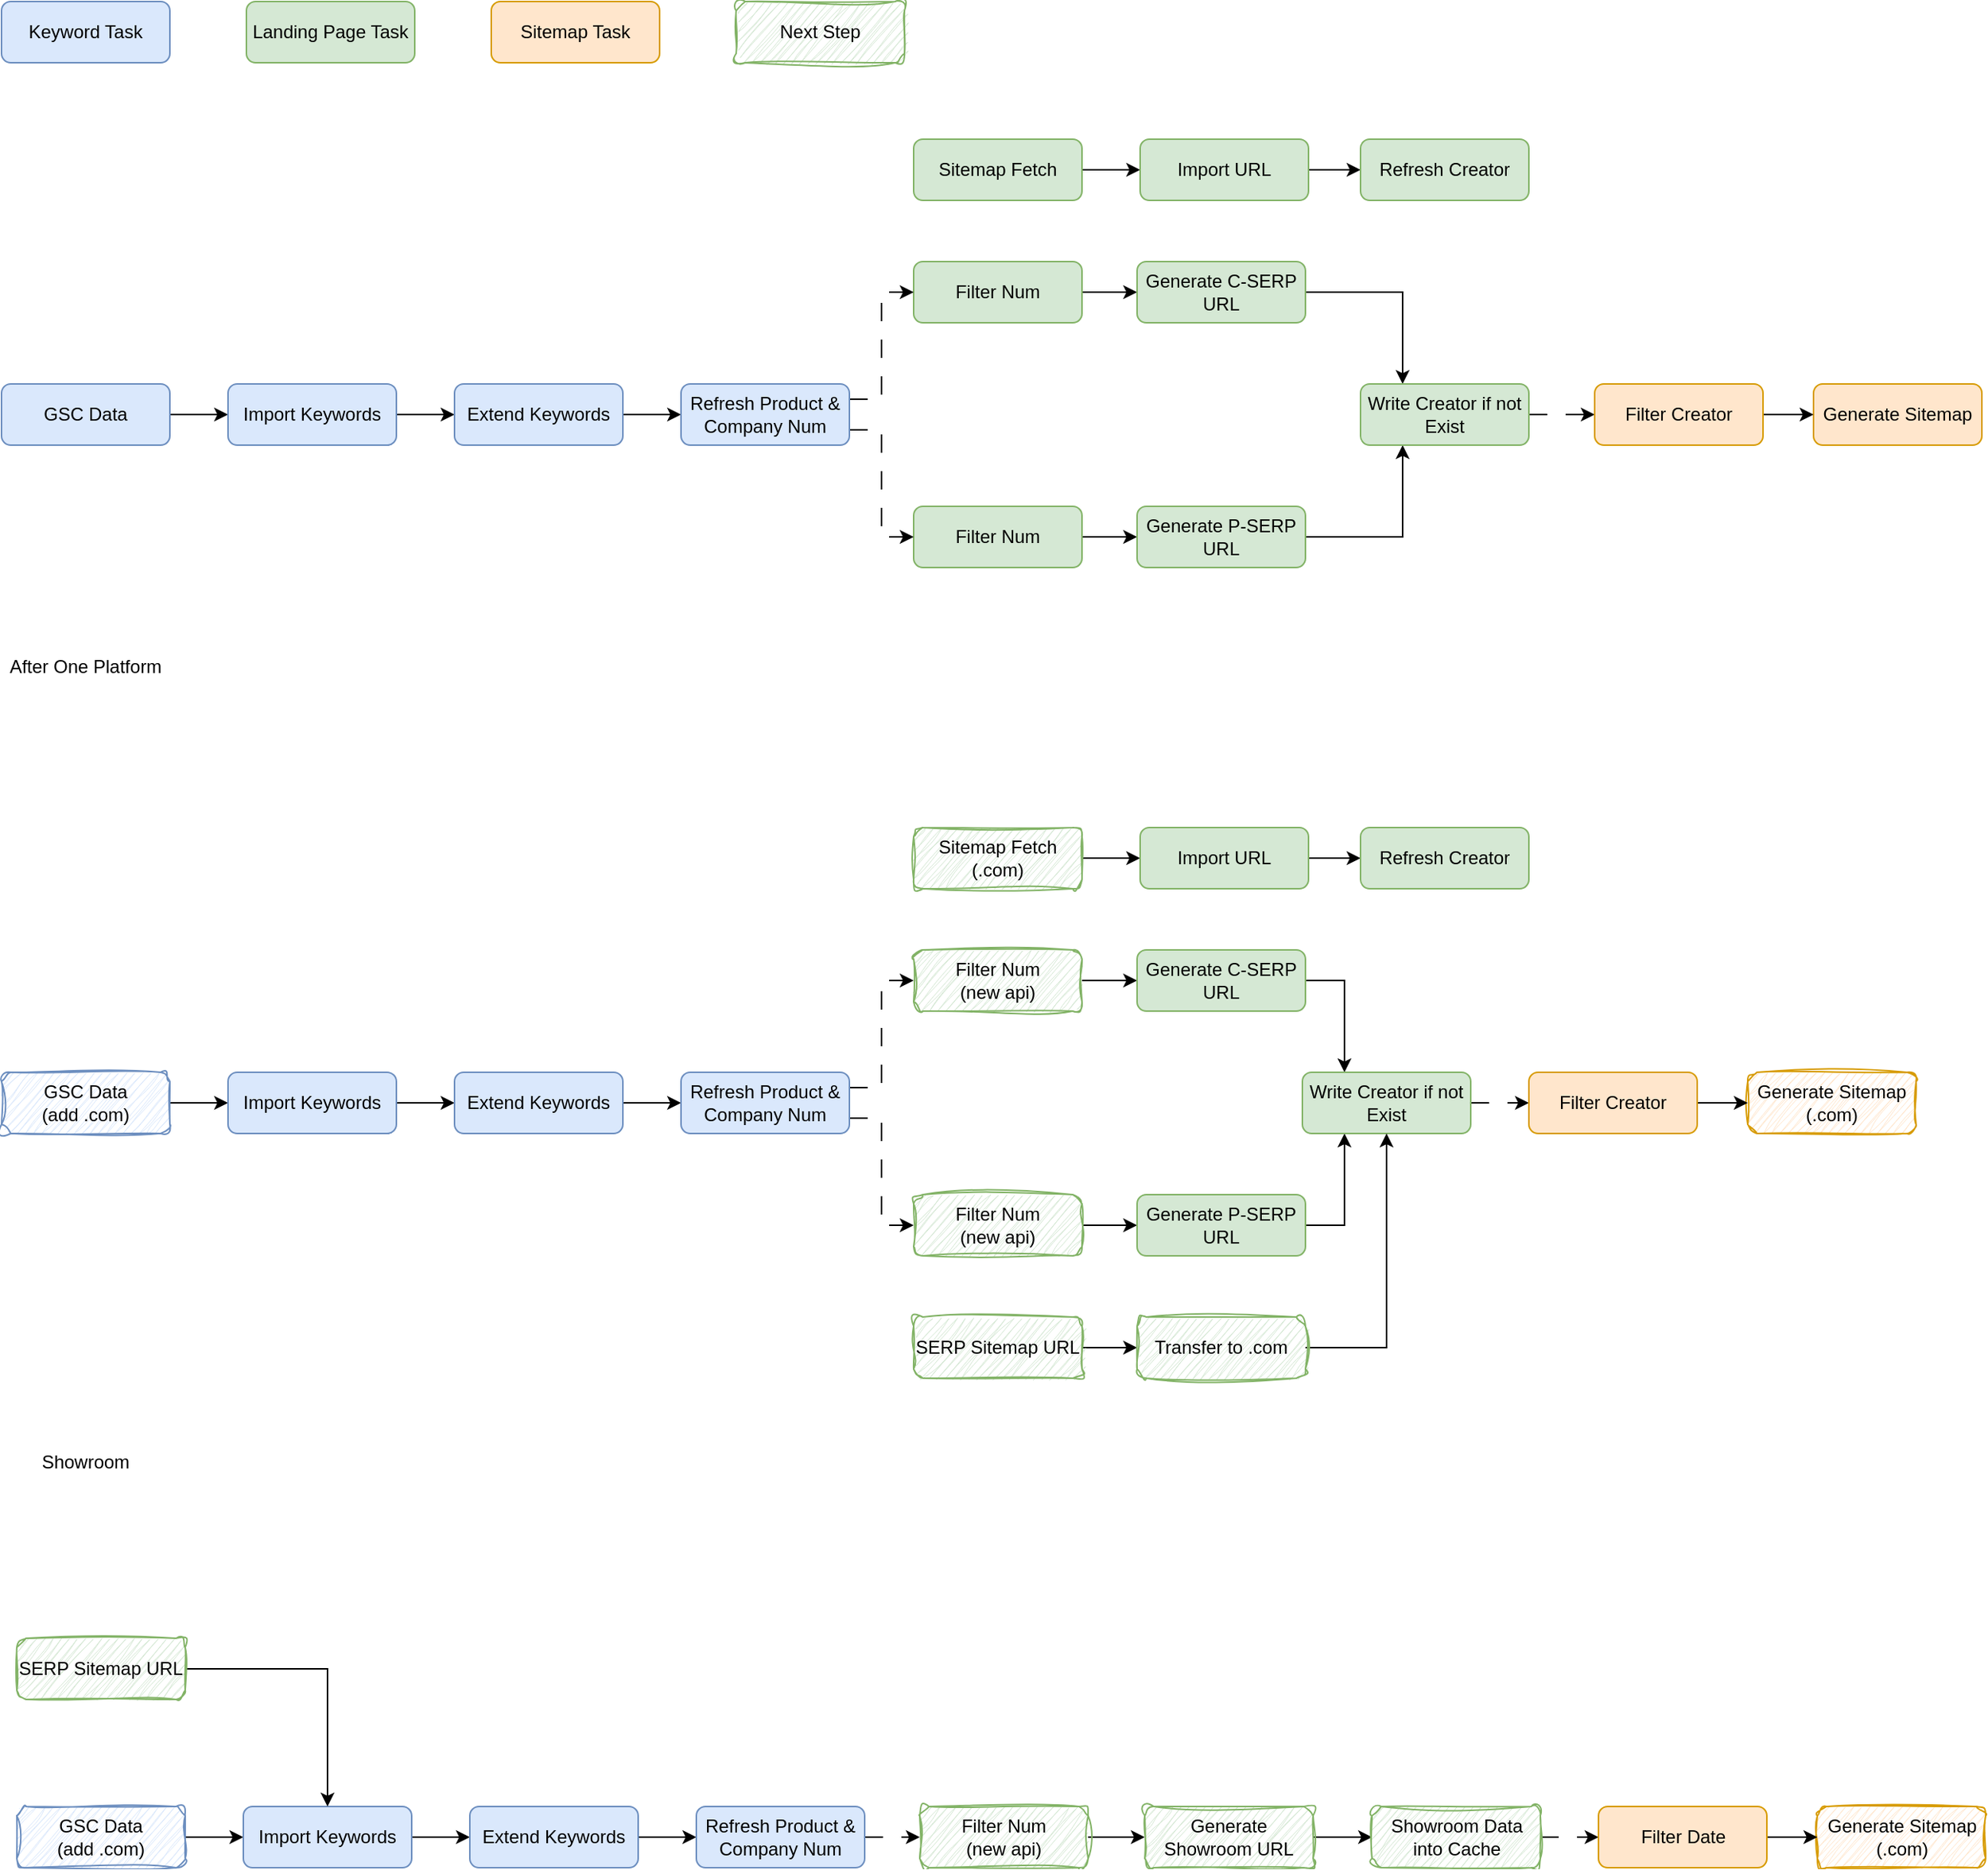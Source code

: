 <mxfile version="24.7.6">
  <diagram name="第 1 页" id="FKsdt8u9-RkYYhhdsaq5">
    <mxGraphModel dx="2261" dy="1831" grid="1" gridSize="10" guides="1" tooltips="1" connect="1" arrows="1" fold="1" page="1" pageScale="1" pageWidth="827" pageHeight="1169" math="0" shadow="0">
      <root>
        <mxCell id="0" />
        <mxCell id="1" parent="0" />
        <mxCell id="7cUj4nOX0Q-iwzIHyv7q-23" style="edgeStyle=orthogonalEdgeStyle;rounded=0;orthogonalLoop=1;jettySize=auto;html=1;exitX=1;exitY=0.5;exitDx=0;exitDy=0;entryX=0;entryY=0.5;entryDx=0;entryDy=0;" parent="1" source="hdqRihBdZJbinV5GYeB0-1" target="7cUj4nOX0Q-iwzIHyv7q-1" edge="1">
          <mxGeometry relative="1" as="geometry" />
        </mxCell>
        <mxCell id="hdqRihBdZJbinV5GYeB0-1" value="GSC Data" style="rounded=1;whiteSpace=wrap;html=1;fillColor=#dae8fc;strokeColor=#6c8ebf;" parent="1" vertex="1">
          <mxGeometry x="-30" y="130" width="110" height="40" as="geometry" />
        </mxCell>
        <mxCell id="7cUj4nOX0Q-iwzIHyv7q-24" style="edgeStyle=orthogonalEdgeStyle;rounded=0;orthogonalLoop=1;jettySize=auto;html=1;exitX=1;exitY=0.5;exitDx=0;exitDy=0;entryX=0;entryY=0.5;entryDx=0;entryDy=0;" parent="1" source="7cUj4nOX0Q-iwzIHyv7q-1" target="7cUj4nOX0Q-iwzIHyv7q-2" edge="1">
          <mxGeometry relative="1" as="geometry" />
        </mxCell>
        <mxCell id="7cUj4nOX0Q-iwzIHyv7q-1" value="Import Keywords" style="rounded=1;whiteSpace=wrap;html=1;fillColor=#dae8fc;strokeColor=#6c8ebf;" parent="1" vertex="1">
          <mxGeometry x="118" y="130" width="110" height="40" as="geometry" />
        </mxCell>
        <mxCell id="Ki7Z3YDzm4PbCD4ekVSk-2" style="edgeStyle=orthogonalEdgeStyle;rounded=0;orthogonalLoop=1;jettySize=auto;html=1;exitX=1;exitY=0.5;exitDx=0;exitDy=0;entryX=0;entryY=0.5;entryDx=0;entryDy=0;" parent="1" source="7cUj4nOX0Q-iwzIHyv7q-2" target="Ki7Z3YDzm4PbCD4ekVSk-1" edge="1">
          <mxGeometry relative="1" as="geometry" />
        </mxCell>
        <mxCell id="7cUj4nOX0Q-iwzIHyv7q-2" value="Extend Keywords" style="rounded=1;whiteSpace=wrap;html=1;fillColor=#dae8fc;strokeColor=#6c8ebf;" parent="1" vertex="1">
          <mxGeometry x="266" y="130" width="110" height="40" as="geometry" />
        </mxCell>
        <mxCell id="7cUj4nOX0Q-iwzIHyv7q-28" style="edgeStyle=orthogonalEdgeStyle;rounded=0;orthogonalLoop=1;jettySize=auto;html=1;exitX=1;exitY=0.5;exitDx=0;exitDy=0;entryX=0;entryY=0.5;entryDx=0;entryDy=0;" parent="1" source="7cUj4nOX0Q-iwzIHyv7q-5" target="7cUj4nOX0Q-iwzIHyv7q-7" edge="1">
          <mxGeometry relative="1" as="geometry" />
        </mxCell>
        <mxCell id="7cUj4nOX0Q-iwzIHyv7q-5" value="Filter Num" style="rounded=1;whiteSpace=wrap;html=1;fillColor=#d5e8d4;strokeColor=#82b366;" parent="1" vertex="1">
          <mxGeometry x="566" y="50" width="110" height="40" as="geometry" />
        </mxCell>
        <mxCell id="7cUj4nOX0Q-iwzIHyv7q-42" style="edgeStyle=orthogonalEdgeStyle;rounded=0;orthogonalLoop=1;jettySize=auto;html=1;exitX=1;exitY=0.5;exitDx=0;exitDy=0;entryX=0;entryY=0.5;entryDx=0;entryDy=0;" parent="1" source="7cUj4nOX0Q-iwzIHyv7q-6" target="7cUj4nOX0Q-iwzIHyv7q-8" edge="1">
          <mxGeometry relative="1" as="geometry" />
        </mxCell>
        <mxCell id="7cUj4nOX0Q-iwzIHyv7q-6" value="Filter Num" style="rounded=1;whiteSpace=wrap;html=1;fillColor=#d5e8d4;strokeColor=#82b366;" parent="1" vertex="1">
          <mxGeometry x="566" y="210" width="110" height="40" as="geometry" />
        </mxCell>
        <mxCell id="7cUj4nOX0Q-iwzIHyv7q-67" style="edgeStyle=orthogonalEdgeStyle;rounded=0;orthogonalLoop=1;jettySize=auto;html=1;exitX=1;exitY=0.5;exitDx=0;exitDy=0;entryX=0.25;entryY=0;entryDx=0;entryDy=0;" parent="1" source="7cUj4nOX0Q-iwzIHyv7q-7" target="7cUj4nOX0Q-iwzIHyv7q-11" edge="1">
          <mxGeometry relative="1" as="geometry" />
        </mxCell>
        <mxCell id="7cUj4nOX0Q-iwzIHyv7q-7" value="Generate C-SERP URL" style="rounded=1;whiteSpace=wrap;html=1;fillColor=#d5e8d4;strokeColor=#82b366;" parent="1" vertex="1">
          <mxGeometry x="712" y="50" width="110" height="40" as="geometry" />
        </mxCell>
        <mxCell id="Elx_2FQx-1t-T98E23u6-49" style="edgeStyle=orthogonalEdgeStyle;rounded=0;orthogonalLoop=1;jettySize=auto;html=1;exitX=1;exitY=0.5;exitDx=0;exitDy=0;entryX=0.25;entryY=1;entryDx=0;entryDy=0;" edge="1" parent="1" source="7cUj4nOX0Q-iwzIHyv7q-8" target="7cUj4nOX0Q-iwzIHyv7q-11">
          <mxGeometry relative="1" as="geometry" />
        </mxCell>
        <mxCell id="7cUj4nOX0Q-iwzIHyv7q-8" value="Generate P-SERP URL" style="rounded=1;whiteSpace=wrap;html=1;fillColor=#d5e8d4;strokeColor=#82b366;" parent="1" vertex="1">
          <mxGeometry x="712" y="210" width="110" height="40" as="geometry" />
        </mxCell>
        <mxCell id="7cUj4nOX0Q-iwzIHyv7q-63" style="edgeStyle=orthogonalEdgeStyle;rounded=0;orthogonalLoop=1;jettySize=auto;html=1;exitX=1;exitY=0.5;exitDx=0;exitDy=0;fillColor=#d5e8d4;strokeColor=#000000;" parent="1" source="7cUj4nOX0Q-iwzIHyv7q-9" target="7cUj4nOX0Q-iwzIHyv7q-22" edge="1">
          <mxGeometry relative="1" as="geometry" />
        </mxCell>
        <mxCell id="7cUj4nOX0Q-iwzIHyv7q-9" value="Sitemap Fetch" style="rounded=1;whiteSpace=wrap;html=1;fillColor=#d5e8d4;strokeColor=#82b366;" parent="1" vertex="1">
          <mxGeometry x="566" y="-30" width="110" height="40" as="geometry" />
        </mxCell>
        <mxCell id="7cUj4nOX0Q-iwzIHyv7q-72" style="edgeStyle=orthogonalEdgeStyle;rounded=0;orthogonalLoop=1;jettySize=auto;html=1;exitX=1;exitY=0.5;exitDx=0;exitDy=0;entryX=0;entryY=0.5;entryDx=0;entryDy=0;dashed=1;dashPattern=12 12;" parent="1" source="7cUj4nOX0Q-iwzIHyv7q-11" target="7cUj4nOX0Q-iwzIHyv7q-71" edge="1">
          <mxGeometry relative="1" as="geometry" />
        </mxCell>
        <mxCell id="7cUj4nOX0Q-iwzIHyv7q-11" value="Write Creator if not Exist" style="rounded=1;whiteSpace=wrap;html=1;fillColor=#d5e8d4;strokeColor=#82b366;" parent="1" vertex="1">
          <mxGeometry x="858" y="130" width="110" height="40" as="geometry" />
        </mxCell>
        <mxCell id="7cUj4nOX0Q-iwzIHyv7q-14" value="Generate Sitemap" style="rounded=1;whiteSpace=wrap;html=1;fillColor=#ffe6cc;strokeColor=#d79b00;" parent="1" vertex="1">
          <mxGeometry x="1154" y="130" width="110" height="40" as="geometry" />
        </mxCell>
        <mxCell id="7cUj4nOX0Q-iwzIHyv7q-65" style="edgeStyle=orthogonalEdgeStyle;rounded=0;orthogonalLoop=1;jettySize=auto;html=1;exitX=1;exitY=0.5;exitDx=0;exitDy=0;entryX=0;entryY=0.5;entryDx=0;entryDy=0;fillColor=#d5e8d4;strokeColor=#000000;" parent="1" source="7cUj4nOX0Q-iwzIHyv7q-22" target="7cUj4nOX0Q-iwzIHyv7q-64" edge="1">
          <mxGeometry relative="1" as="geometry" />
        </mxCell>
        <mxCell id="7cUj4nOX0Q-iwzIHyv7q-22" value="Import URL" style="rounded=1;whiteSpace=wrap;html=1;fillColor=#d5e8d4;strokeColor=#82b366;" parent="1" vertex="1">
          <mxGeometry x="714" y="-30" width="110" height="40" as="geometry" />
        </mxCell>
        <mxCell id="7cUj4nOX0Q-iwzIHyv7q-51" value="Keyword Task" style="rounded=1;whiteSpace=wrap;html=1;fillColor=#dae8fc;strokeColor=#6c8ebf;" parent="1" vertex="1">
          <mxGeometry x="-30" y="-120" width="110" height="40" as="geometry" />
        </mxCell>
        <mxCell id="7cUj4nOX0Q-iwzIHyv7q-52" value="Landing Page Task" style="rounded=1;whiteSpace=wrap;html=1;fillColor=#d5e8d4;strokeColor=#82b366;" parent="1" vertex="1">
          <mxGeometry x="130" y="-120" width="110" height="40" as="geometry" />
        </mxCell>
        <mxCell id="7cUj4nOX0Q-iwzIHyv7q-53" value="Sitemap Task" style="rounded=1;whiteSpace=wrap;html=1;fillColor=#ffe6cc;strokeColor=#d79b00;" parent="1" vertex="1">
          <mxGeometry x="290" y="-120" width="110" height="40" as="geometry" />
        </mxCell>
        <mxCell id="7cUj4nOX0Q-iwzIHyv7q-64" value="Refresh Creator" style="rounded=1;whiteSpace=wrap;html=1;fillColor=#d5e8d4;strokeColor=#82b366;" parent="1" vertex="1">
          <mxGeometry x="858" y="-30" width="110" height="40" as="geometry" />
        </mxCell>
        <mxCell id="7cUj4nOX0Q-iwzIHyv7q-73" style="edgeStyle=orthogonalEdgeStyle;rounded=0;orthogonalLoop=1;jettySize=auto;html=1;exitX=1;exitY=0.5;exitDx=0;exitDy=0;entryX=0;entryY=0.5;entryDx=0;entryDy=0;" parent="1" source="7cUj4nOX0Q-iwzIHyv7q-71" target="7cUj4nOX0Q-iwzIHyv7q-14" edge="1">
          <mxGeometry relative="1" as="geometry" />
        </mxCell>
        <mxCell id="7cUj4nOX0Q-iwzIHyv7q-71" value="Filter Creator" style="rounded=1;whiteSpace=wrap;html=1;fillColor=#ffe6cc;strokeColor=#d79b00;" parent="1" vertex="1">
          <mxGeometry x="1011" y="130" width="110" height="40" as="geometry" />
        </mxCell>
        <mxCell id="OvNmOooc81KboLk7s8Qc-1" value="Next Step" style="rounded=1;whiteSpace=wrap;html=1;fillColor=#d5e8d4;strokeColor=#82b366;sketch=1;curveFitting=1;jiggle=2;" parent="1" vertex="1">
          <mxGeometry x="450" y="-120" width="110" height="40" as="geometry" />
        </mxCell>
        <mxCell id="Elx_2FQx-1t-T98E23u6-45" style="edgeStyle=orthogonalEdgeStyle;rounded=0;orthogonalLoop=1;jettySize=auto;html=1;exitX=1;exitY=0.25;exitDx=0;exitDy=0;entryX=0;entryY=0.5;entryDx=0;entryDy=0;dashed=1;dashPattern=12 12;" edge="1" parent="1" source="Ki7Z3YDzm4PbCD4ekVSk-1" target="7cUj4nOX0Q-iwzIHyv7q-5">
          <mxGeometry relative="1" as="geometry" />
        </mxCell>
        <mxCell id="Elx_2FQx-1t-T98E23u6-46" style="edgeStyle=orthogonalEdgeStyle;rounded=0;orthogonalLoop=1;jettySize=auto;html=1;exitX=1;exitY=0.75;exitDx=0;exitDy=0;entryX=0;entryY=0.5;entryDx=0;entryDy=0;dashed=1;dashPattern=12 12;" edge="1" parent="1" source="Ki7Z3YDzm4PbCD4ekVSk-1" target="7cUj4nOX0Q-iwzIHyv7q-6">
          <mxGeometry relative="1" as="geometry" />
        </mxCell>
        <mxCell id="Ki7Z3YDzm4PbCD4ekVSk-1" value="Refresh Product &amp;amp; Company Num" style="rounded=1;whiteSpace=wrap;html=1;fillColor=#dae8fc;strokeColor=#6c8ebf;" parent="1" vertex="1">
          <mxGeometry x="414" y="130" width="110" height="40" as="geometry" />
        </mxCell>
        <mxCell id="Elx_2FQx-1t-T98E23u6-1" value="After One Platform" style="text;html=1;align=center;verticalAlign=middle;whiteSpace=wrap;rounded=0;" vertex="1" parent="1">
          <mxGeometry x="-30" y="300" width="110" height="30" as="geometry" />
        </mxCell>
        <mxCell id="Elx_2FQx-1t-T98E23u6-2" style="edgeStyle=orthogonalEdgeStyle;rounded=0;orthogonalLoop=1;jettySize=auto;html=1;exitX=1;exitY=0.5;exitDx=0;exitDy=0;entryX=0;entryY=0.5;entryDx=0;entryDy=0;" edge="1" parent="1" source="Elx_2FQx-1t-T98E23u6-3" target="Elx_2FQx-1t-T98E23u6-5">
          <mxGeometry relative="1" as="geometry" />
        </mxCell>
        <mxCell id="Elx_2FQx-1t-T98E23u6-3" value="GSC Data&lt;div&gt;(add .com)&lt;/div&gt;" style="rounded=1;whiteSpace=wrap;html=1;fillColor=#dae8fc;strokeColor=#6c8ebf;sketch=1;curveFitting=1;jiggle=2;" vertex="1" parent="1">
          <mxGeometry x="-30" y="580" width="110" height="40" as="geometry" />
        </mxCell>
        <mxCell id="Elx_2FQx-1t-T98E23u6-4" style="edgeStyle=orthogonalEdgeStyle;rounded=0;orthogonalLoop=1;jettySize=auto;html=1;exitX=1;exitY=0.5;exitDx=0;exitDy=0;entryX=0;entryY=0.5;entryDx=0;entryDy=0;" edge="1" parent="1" source="Elx_2FQx-1t-T98E23u6-5" target="Elx_2FQx-1t-T98E23u6-7">
          <mxGeometry relative="1" as="geometry" />
        </mxCell>
        <mxCell id="Elx_2FQx-1t-T98E23u6-5" value="Import Keywords" style="rounded=1;whiteSpace=wrap;html=1;fillColor=#dae8fc;strokeColor=#6c8ebf;" vertex="1" parent="1">
          <mxGeometry x="118" y="580" width="110" height="40" as="geometry" />
        </mxCell>
        <mxCell id="Elx_2FQx-1t-T98E23u6-6" style="edgeStyle=orthogonalEdgeStyle;rounded=0;orthogonalLoop=1;jettySize=auto;html=1;exitX=1;exitY=0.5;exitDx=0;exitDy=0;entryX=0;entryY=0.5;entryDx=0;entryDy=0;" edge="1" parent="1" source="Elx_2FQx-1t-T98E23u6-7" target="Elx_2FQx-1t-T98E23u6-38">
          <mxGeometry relative="1" as="geometry" />
        </mxCell>
        <mxCell id="Elx_2FQx-1t-T98E23u6-7" value="Extend Keywords" style="rounded=1;whiteSpace=wrap;html=1;fillColor=#dae8fc;strokeColor=#6c8ebf;" vertex="1" parent="1">
          <mxGeometry x="266" y="580" width="110" height="40" as="geometry" />
        </mxCell>
        <mxCell id="Elx_2FQx-1t-T98E23u6-8" style="edgeStyle=orthogonalEdgeStyle;rounded=0;orthogonalLoop=1;jettySize=auto;html=1;exitX=1;exitY=0.5;exitDx=0;exitDy=0;entryX=0;entryY=0.5;entryDx=0;entryDy=0;" edge="1" parent="1" source="Elx_2FQx-1t-T98E23u6-9" target="Elx_2FQx-1t-T98E23u6-13">
          <mxGeometry relative="1" as="geometry" />
        </mxCell>
        <mxCell id="Elx_2FQx-1t-T98E23u6-9" value="Filter Num&lt;div&gt;(new api)&lt;/div&gt;" style="rounded=1;whiteSpace=wrap;html=1;fillColor=#d5e8d4;strokeColor=#82b366;sketch=1;curveFitting=1;jiggle=2;" vertex="1" parent="1">
          <mxGeometry x="566" y="500" width="110" height="40" as="geometry" />
        </mxCell>
        <mxCell id="Elx_2FQx-1t-T98E23u6-10" style="edgeStyle=orthogonalEdgeStyle;rounded=0;orthogonalLoop=1;jettySize=auto;html=1;exitX=1;exitY=0.5;exitDx=0;exitDy=0;entryX=0;entryY=0.5;entryDx=0;entryDy=0;" edge="1" parent="1" source="Elx_2FQx-1t-T98E23u6-11" target="Elx_2FQx-1t-T98E23u6-15">
          <mxGeometry relative="1" as="geometry" />
        </mxCell>
        <mxCell id="Elx_2FQx-1t-T98E23u6-11" value="Filter Num&lt;div&gt;(new api)&lt;/div&gt;" style="rounded=1;whiteSpace=wrap;html=1;fillColor=#d5e8d4;strokeColor=#82b366;sketch=1;curveFitting=1;jiggle=2;" vertex="1" parent="1">
          <mxGeometry x="566" y="660" width="110" height="40" as="geometry" />
        </mxCell>
        <mxCell id="Elx_2FQx-1t-T98E23u6-47" style="edgeStyle=orthogonalEdgeStyle;rounded=0;orthogonalLoop=1;jettySize=auto;html=1;exitX=1;exitY=0.5;exitDx=0;exitDy=0;entryX=0.25;entryY=0;entryDx=0;entryDy=0;" edge="1" parent="1" source="Elx_2FQx-1t-T98E23u6-13" target="Elx_2FQx-1t-T98E23u6-19">
          <mxGeometry relative="1" as="geometry" />
        </mxCell>
        <mxCell id="Elx_2FQx-1t-T98E23u6-13" value="Generate C-SERP URL" style="rounded=1;whiteSpace=wrap;html=1;fillColor=#d5e8d4;strokeColor=#82b366;" vertex="1" parent="1">
          <mxGeometry x="712" y="500" width="110" height="40" as="geometry" />
        </mxCell>
        <mxCell id="Elx_2FQx-1t-T98E23u6-48" style="edgeStyle=orthogonalEdgeStyle;rounded=0;orthogonalLoop=1;jettySize=auto;html=1;exitX=1;exitY=0.5;exitDx=0;exitDy=0;entryX=0.25;entryY=1;entryDx=0;entryDy=0;" edge="1" parent="1" source="Elx_2FQx-1t-T98E23u6-15" target="Elx_2FQx-1t-T98E23u6-19">
          <mxGeometry relative="1" as="geometry" />
        </mxCell>
        <mxCell id="Elx_2FQx-1t-T98E23u6-15" value="Generate P-SERP URL" style="rounded=1;whiteSpace=wrap;html=1;fillColor=#d5e8d4;strokeColor=#82b366;" vertex="1" parent="1">
          <mxGeometry x="712" y="660" width="110" height="40" as="geometry" />
        </mxCell>
        <mxCell id="Elx_2FQx-1t-T98E23u6-16" style="edgeStyle=orthogonalEdgeStyle;rounded=0;orthogonalLoop=1;jettySize=auto;html=1;exitX=1;exitY=0.5;exitDx=0;exitDy=0;fillColor=#d5e8d4;strokeColor=#000000;" edge="1" parent="1" source="Elx_2FQx-1t-T98E23u6-17" target="Elx_2FQx-1t-T98E23u6-30">
          <mxGeometry relative="1" as="geometry" />
        </mxCell>
        <mxCell id="Elx_2FQx-1t-T98E23u6-17" value="Sitemap Fetch&lt;div&gt;(.com)&lt;/div&gt;" style="rounded=1;whiteSpace=wrap;html=1;fillColor=#d5e8d4;strokeColor=#82b366;sketch=1;curveFitting=1;jiggle=2;" vertex="1" parent="1">
          <mxGeometry x="566" y="420" width="110" height="40" as="geometry" />
        </mxCell>
        <mxCell id="Elx_2FQx-1t-T98E23u6-18" style="edgeStyle=orthogonalEdgeStyle;rounded=0;orthogonalLoop=1;jettySize=auto;html=1;exitX=1;exitY=0.5;exitDx=0;exitDy=0;entryX=0;entryY=0.5;entryDx=0;entryDy=0;dashed=1;dashPattern=12 12;" edge="1" parent="1" source="Elx_2FQx-1t-T98E23u6-19" target="Elx_2FQx-1t-T98E23u6-33">
          <mxGeometry relative="1" as="geometry" />
        </mxCell>
        <mxCell id="Elx_2FQx-1t-T98E23u6-19" value="Write Creator if not Exist" style="rounded=1;whiteSpace=wrap;html=1;fillColor=#d5e8d4;strokeColor=#82b366;" vertex="1" parent="1">
          <mxGeometry x="820" y="580" width="110" height="40" as="geometry" />
        </mxCell>
        <mxCell id="Elx_2FQx-1t-T98E23u6-20" value="Generate Sitemap&lt;div&gt;(.com)&lt;/div&gt;" style="rounded=1;whiteSpace=wrap;html=1;fillColor=#ffe6cc;strokeColor=#d79b00;sketch=1;curveFitting=1;jiggle=2;" vertex="1" parent="1">
          <mxGeometry x="1111" y="580" width="110" height="40" as="geometry" />
        </mxCell>
        <mxCell id="Elx_2FQx-1t-T98E23u6-29" style="edgeStyle=orthogonalEdgeStyle;rounded=0;orthogonalLoop=1;jettySize=auto;html=1;exitX=1;exitY=0.5;exitDx=0;exitDy=0;entryX=0;entryY=0.5;entryDx=0;entryDy=0;fillColor=#d5e8d4;strokeColor=#000000;" edge="1" parent="1" source="Elx_2FQx-1t-T98E23u6-30" target="Elx_2FQx-1t-T98E23u6-31">
          <mxGeometry relative="1" as="geometry" />
        </mxCell>
        <mxCell id="Elx_2FQx-1t-T98E23u6-30" value="Import URL" style="rounded=1;whiteSpace=wrap;html=1;fillColor=#d5e8d4;strokeColor=#82b366;" vertex="1" parent="1">
          <mxGeometry x="714" y="420" width="110" height="40" as="geometry" />
        </mxCell>
        <mxCell id="Elx_2FQx-1t-T98E23u6-31" value="Refresh Creator" style="rounded=1;whiteSpace=wrap;html=1;fillColor=#d5e8d4;strokeColor=#82b366;" vertex="1" parent="1">
          <mxGeometry x="858" y="420" width="110" height="40" as="geometry" />
        </mxCell>
        <mxCell id="Elx_2FQx-1t-T98E23u6-32" style="edgeStyle=orthogonalEdgeStyle;rounded=0;orthogonalLoop=1;jettySize=auto;html=1;exitX=1;exitY=0.5;exitDx=0;exitDy=0;entryX=0;entryY=0.5;entryDx=0;entryDy=0;" edge="1" parent="1" source="Elx_2FQx-1t-T98E23u6-33" target="Elx_2FQx-1t-T98E23u6-20">
          <mxGeometry relative="1" as="geometry" />
        </mxCell>
        <mxCell id="Elx_2FQx-1t-T98E23u6-33" value="Filter Creator" style="rounded=1;whiteSpace=wrap;html=1;fillColor=#ffe6cc;strokeColor=#d79b00;" vertex="1" parent="1">
          <mxGeometry x="968" y="580" width="110" height="40" as="geometry" />
        </mxCell>
        <mxCell id="Elx_2FQx-1t-T98E23u6-43" style="edgeStyle=orthogonalEdgeStyle;rounded=0;orthogonalLoop=1;jettySize=auto;html=1;exitX=1;exitY=0.25;exitDx=0;exitDy=0;entryX=0;entryY=0.5;entryDx=0;entryDy=0;dashed=1;dashPattern=12 12;" edge="1" parent="1" source="Elx_2FQx-1t-T98E23u6-38" target="Elx_2FQx-1t-T98E23u6-9">
          <mxGeometry relative="1" as="geometry" />
        </mxCell>
        <mxCell id="Elx_2FQx-1t-T98E23u6-44" style="edgeStyle=orthogonalEdgeStyle;rounded=0;orthogonalLoop=1;jettySize=auto;html=1;exitX=1;exitY=0.75;exitDx=0;exitDy=0;entryX=0;entryY=0.5;entryDx=0;entryDy=0;dashed=1;dashPattern=12 12;" edge="1" parent="1" source="Elx_2FQx-1t-T98E23u6-38" target="Elx_2FQx-1t-T98E23u6-11">
          <mxGeometry relative="1" as="geometry" />
        </mxCell>
        <mxCell id="Elx_2FQx-1t-T98E23u6-38" value="Refresh Product &amp;amp; Company Num" style="rounded=1;whiteSpace=wrap;html=1;fillColor=#dae8fc;strokeColor=#6c8ebf;" vertex="1" parent="1">
          <mxGeometry x="414" y="580" width="110" height="40" as="geometry" />
        </mxCell>
        <mxCell id="Elx_2FQx-1t-T98E23u6-53" style="edgeStyle=orthogonalEdgeStyle;rounded=0;orthogonalLoop=1;jettySize=auto;html=1;exitX=1;exitY=0.5;exitDx=0;exitDy=0;entryX=0;entryY=0.5;entryDx=0;entryDy=0;" edge="1" parent="1" source="Elx_2FQx-1t-T98E23u6-50" target="Elx_2FQx-1t-T98E23u6-51">
          <mxGeometry relative="1" as="geometry" />
        </mxCell>
        <mxCell id="Elx_2FQx-1t-T98E23u6-50" value="SERP Sitemap URL" style="rounded=1;whiteSpace=wrap;html=1;fillColor=#d5e8d4;strokeColor=#82b366;sketch=1;curveFitting=1;jiggle=2;" vertex="1" parent="1">
          <mxGeometry x="566" y="740" width="110" height="40" as="geometry" />
        </mxCell>
        <mxCell id="Elx_2FQx-1t-T98E23u6-52" style="edgeStyle=orthogonalEdgeStyle;rounded=0;orthogonalLoop=1;jettySize=auto;html=1;exitX=1;exitY=0.5;exitDx=0;exitDy=0;entryX=0.5;entryY=1;entryDx=0;entryDy=0;" edge="1" parent="1" source="Elx_2FQx-1t-T98E23u6-51" target="Elx_2FQx-1t-T98E23u6-19">
          <mxGeometry relative="1" as="geometry" />
        </mxCell>
        <mxCell id="Elx_2FQx-1t-T98E23u6-51" value="Transfer to .com" style="rounded=1;whiteSpace=wrap;html=1;fillColor=#d5e8d4;strokeColor=#82b366;sketch=1;curveFitting=1;jiggle=2;" vertex="1" parent="1">
          <mxGeometry x="712" y="740" width="110" height="40" as="geometry" />
        </mxCell>
        <mxCell id="Elx_2FQx-1t-T98E23u6-54" value="Showroom" style="text;html=1;align=center;verticalAlign=middle;whiteSpace=wrap;rounded=0;" vertex="1" parent="1">
          <mxGeometry x="-30" y="820" width="110" height="30" as="geometry" />
        </mxCell>
        <mxCell id="Elx_2FQx-1t-T98E23u6-55" style="edgeStyle=orthogonalEdgeStyle;rounded=0;orthogonalLoop=1;jettySize=auto;html=1;exitX=1;exitY=0.5;exitDx=0;exitDy=0;entryX=0;entryY=0.5;entryDx=0;entryDy=0;" edge="1" parent="1" source="Elx_2FQx-1t-T98E23u6-56" target="Elx_2FQx-1t-T98E23u6-58">
          <mxGeometry relative="1" as="geometry" />
        </mxCell>
        <mxCell id="Elx_2FQx-1t-T98E23u6-56" value="GSC Data&lt;div&gt;(add .com)&lt;/div&gt;" style="rounded=1;whiteSpace=wrap;html=1;fillColor=#dae8fc;strokeColor=#6c8ebf;sketch=1;curveFitting=1;jiggle=2;" vertex="1" parent="1">
          <mxGeometry x="-20" y="1060" width="110" height="40" as="geometry" />
        </mxCell>
        <mxCell id="Elx_2FQx-1t-T98E23u6-57" style="edgeStyle=orthogonalEdgeStyle;rounded=0;orthogonalLoop=1;jettySize=auto;html=1;exitX=1;exitY=0.5;exitDx=0;exitDy=0;entryX=0;entryY=0.5;entryDx=0;entryDy=0;" edge="1" parent="1" source="Elx_2FQx-1t-T98E23u6-58" target="Elx_2FQx-1t-T98E23u6-60">
          <mxGeometry relative="1" as="geometry" />
        </mxCell>
        <mxCell id="Elx_2FQx-1t-T98E23u6-58" value="Import Keywords" style="rounded=1;whiteSpace=wrap;html=1;fillColor=#dae8fc;strokeColor=#6c8ebf;" vertex="1" parent="1">
          <mxGeometry x="128" y="1060" width="110" height="40" as="geometry" />
        </mxCell>
        <mxCell id="Elx_2FQx-1t-T98E23u6-59" style="edgeStyle=orthogonalEdgeStyle;rounded=0;orthogonalLoop=1;jettySize=auto;html=1;exitX=1;exitY=0.5;exitDx=0;exitDy=0;entryX=0;entryY=0.5;entryDx=0;entryDy=0;" edge="1" parent="1" source="Elx_2FQx-1t-T98E23u6-60" target="Elx_2FQx-1t-T98E23u6-81">
          <mxGeometry relative="1" as="geometry" />
        </mxCell>
        <mxCell id="Elx_2FQx-1t-T98E23u6-60" value="Extend Keywords" style="rounded=1;whiteSpace=wrap;html=1;fillColor=#dae8fc;strokeColor=#6c8ebf;" vertex="1" parent="1">
          <mxGeometry x="276" y="1060" width="110" height="40" as="geometry" />
        </mxCell>
        <mxCell id="Elx_2FQx-1t-T98E23u6-87" style="edgeStyle=orthogonalEdgeStyle;rounded=0;orthogonalLoop=1;jettySize=auto;html=1;exitX=1;exitY=0.5;exitDx=0;exitDy=0;entryX=0;entryY=0.5;entryDx=0;entryDy=0;" edge="1" parent="1" source="Elx_2FQx-1t-T98E23u6-62" target="Elx_2FQx-1t-T98E23u6-66">
          <mxGeometry relative="1" as="geometry" />
        </mxCell>
        <mxCell id="Elx_2FQx-1t-T98E23u6-62" value="Filter Num&lt;div&gt;(new api)&lt;/div&gt;" style="rounded=1;whiteSpace=wrap;html=1;fillColor=#d5e8d4;strokeColor=#82b366;sketch=1;curveFitting=1;jiggle=2;" vertex="1" parent="1">
          <mxGeometry x="570" y="1060" width="110" height="40" as="geometry" />
        </mxCell>
        <mxCell id="Elx_2FQx-1t-T98E23u6-88" style="edgeStyle=orthogonalEdgeStyle;rounded=0;orthogonalLoop=1;jettySize=auto;html=1;exitX=1;exitY=0.5;exitDx=0;exitDy=0;entryX=0;entryY=0.5;entryDx=0;entryDy=0;" edge="1" parent="1" source="Elx_2FQx-1t-T98E23u6-66" target="Elx_2FQx-1t-T98E23u6-72">
          <mxGeometry relative="1" as="geometry" />
        </mxCell>
        <mxCell id="Elx_2FQx-1t-T98E23u6-66" value="Generate Showroom URL" style="rounded=1;whiteSpace=wrap;html=1;fillColor=#d5e8d4;strokeColor=#82b366;sketch=1;curveFitting=1;jiggle=2;" vertex="1" parent="1">
          <mxGeometry x="717" y="1060" width="110" height="40" as="geometry" />
        </mxCell>
        <mxCell id="Elx_2FQx-1t-T98E23u6-71" style="edgeStyle=orthogonalEdgeStyle;rounded=0;orthogonalLoop=1;jettySize=auto;html=1;exitX=1;exitY=0.5;exitDx=0;exitDy=0;entryX=0;entryY=0.5;entryDx=0;entryDy=0;dashed=1;dashPattern=12 12;" edge="1" parent="1" source="Elx_2FQx-1t-T98E23u6-72" target="Elx_2FQx-1t-T98E23u6-78">
          <mxGeometry relative="1" as="geometry" />
        </mxCell>
        <mxCell id="Elx_2FQx-1t-T98E23u6-72" value="Showroom Data into Cache" style="rounded=1;whiteSpace=wrap;html=1;fillColor=#d5e8d4;strokeColor=#82b366;sketch=1;curveFitting=1;jiggle=2;" vertex="1" parent="1">
          <mxGeometry x="865.5" y="1060" width="110" height="40" as="geometry" />
        </mxCell>
        <mxCell id="Elx_2FQx-1t-T98E23u6-73" value="Generate Sitemap&lt;div&gt;(.com)&lt;/div&gt;" style="rounded=1;whiteSpace=wrap;html=1;fillColor=#ffe6cc;strokeColor=#d79b00;sketch=1;curveFitting=1;jiggle=2;" vertex="1" parent="1">
          <mxGeometry x="1156.5" y="1060" width="110" height="40" as="geometry" />
        </mxCell>
        <mxCell id="Elx_2FQx-1t-T98E23u6-77" style="edgeStyle=orthogonalEdgeStyle;rounded=0;orthogonalLoop=1;jettySize=auto;html=1;exitX=1;exitY=0.5;exitDx=0;exitDy=0;entryX=0;entryY=0.5;entryDx=0;entryDy=0;" edge="1" parent="1" source="Elx_2FQx-1t-T98E23u6-78" target="Elx_2FQx-1t-T98E23u6-73">
          <mxGeometry relative="1" as="geometry" />
        </mxCell>
        <mxCell id="Elx_2FQx-1t-T98E23u6-78" value="Filter Date" style="rounded=1;whiteSpace=wrap;html=1;fillColor=#ffe6cc;strokeColor=#d79b00;" vertex="1" parent="1">
          <mxGeometry x="1013.5" y="1060" width="110" height="40" as="geometry" />
        </mxCell>
        <mxCell id="Elx_2FQx-1t-T98E23u6-89" style="edgeStyle=orthogonalEdgeStyle;rounded=0;orthogonalLoop=1;jettySize=auto;html=1;exitX=1;exitY=0.5;exitDx=0;exitDy=0;entryX=0;entryY=0.5;entryDx=0;entryDy=0;dashed=1;dashPattern=12 12;" edge="1" parent="1" source="Elx_2FQx-1t-T98E23u6-81" target="Elx_2FQx-1t-T98E23u6-62">
          <mxGeometry relative="1" as="geometry" />
        </mxCell>
        <mxCell id="Elx_2FQx-1t-T98E23u6-81" value="Refresh Product &amp;amp; Company Num" style="rounded=1;whiteSpace=wrap;html=1;fillColor=#dae8fc;strokeColor=#6c8ebf;" vertex="1" parent="1">
          <mxGeometry x="424" y="1060" width="110" height="40" as="geometry" />
        </mxCell>
        <mxCell id="Elx_2FQx-1t-T98E23u6-86" style="edgeStyle=orthogonalEdgeStyle;rounded=0;orthogonalLoop=1;jettySize=auto;html=1;exitX=1;exitY=0.5;exitDx=0;exitDy=0;entryX=0.5;entryY=0;entryDx=0;entryDy=0;" edge="1" parent="1" source="Elx_2FQx-1t-T98E23u6-83" target="Elx_2FQx-1t-T98E23u6-58">
          <mxGeometry relative="1" as="geometry" />
        </mxCell>
        <mxCell id="Elx_2FQx-1t-T98E23u6-83" value="SERP Sitemap URL" style="rounded=1;whiteSpace=wrap;html=1;fillColor=#d5e8d4;strokeColor=#82b366;sketch=1;curveFitting=1;jiggle=2;" vertex="1" parent="1">
          <mxGeometry x="-20" y="950" width="110" height="40" as="geometry" />
        </mxCell>
      </root>
    </mxGraphModel>
  </diagram>
</mxfile>

